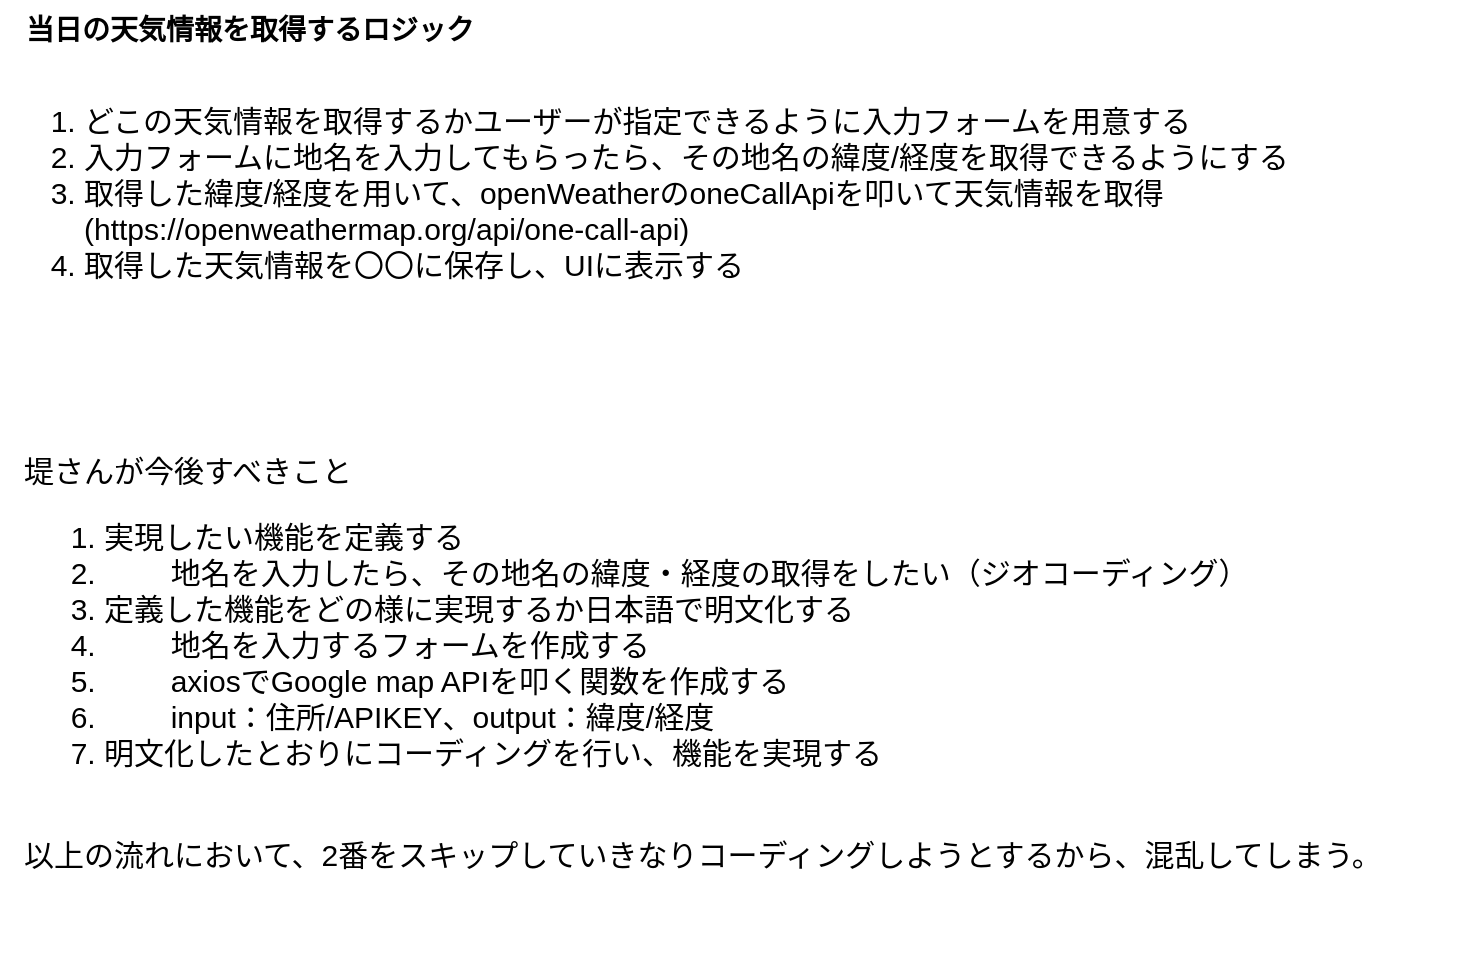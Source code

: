 <mxfile>
    <diagram id="wF6o1C5bELJG3DaBT3Nh" name="ページ1">
        <mxGraphModel dx="1138" dy="503" grid="1" gridSize="10" guides="1" tooltips="1" connect="1" arrows="1" fold="1" page="1" pageScale="1" pageWidth="827" pageHeight="1169" math="0" shadow="0">
            <root>
                <mxCell id="0"/>
                <mxCell id="1" parent="0"/>
                <mxCell id="2" value="当日の天気情報を取得するロジック" style="text;html=1;align=center;verticalAlign=middle;whiteSpace=wrap;rounded=0;fontStyle=1;fontSize=14;" parent="1" vertex="1">
                    <mxGeometry x="40" y="40" width="250" height="30" as="geometry"/>
                </mxCell>
                <mxCell id="-WD0JzUzoWJYTP-oxWR6-2" value="&lt;ol style=&quot;font-size: 15px;&quot;&gt;&lt;li style=&quot;font-size: 15px;&quot;&gt;どこの天気情報を取得するかユーザーが指定できるように入力フォームを用意する&lt;/li&gt;&lt;li style=&quot;font-size: 15px;&quot;&gt;入力フォームに地名を入力してもらったら、その地名の緯度/経度を取得できるようにする&lt;/li&gt;&lt;li style=&quot;font-size: 15px;&quot;&gt;取得した緯度/経度を用いて、openWeatherのoneCallApiを叩いて天気情報を取得(https://openweathermap.org/api/one-call-api)&lt;/li&gt;&lt;li style=&quot;font-size: 15px;&quot;&gt;取得した天気情報を〇〇に保存し、UIに表示する&lt;/li&gt;&lt;/ol&gt;" style="text;html=1;strokeColor=none;fillColor=none;align=left;verticalAlign=top;whiteSpace=wrap;rounded=0;fontSize=15;" parent="1" vertex="1">
                    <mxGeometry x="40" y="70" width="670" height="150" as="geometry"/>
                </mxCell>
                <mxCell id="-WD0JzUzoWJYTP-oxWR6-3" value="堤さんが今後すべきこと&lt;br style=&quot;font-size: 15px&quot;&gt;&lt;ol style=&quot;font-size: 15px&quot;&gt;&lt;li style=&quot;font-size: 15px&quot;&gt;実現したい機能を定義する&lt;/li&gt;&lt;li style=&quot;font-size: 15px&quot;&gt;&lt;span style=&quot;white-space: pre&quot;&gt;&#9;&lt;/span&gt;地名を入力したら、その地名の緯度・経度の取得をしたい（ジオコーディング）&lt;/li&gt;&lt;li style=&quot;font-size: 15px&quot;&gt;定義した機能をどの様に実現するか日本語で明文化する&lt;/li&gt;&lt;li style=&quot;font-size: 15px&quot;&gt;&lt;span style=&quot;white-space: pre&quot;&gt;&#9;&lt;/span&gt;地名を入力するフォームを作成する&lt;/li&gt;&lt;li style=&quot;font-size: 15px&quot;&gt;&lt;span style=&quot;white-space: pre&quot;&gt;&#9;&lt;/span&gt;axiosでGoogle map APIを叩く関数を作成する&lt;/li&gt;&lt;li style=&quot;font-size: 15px&quot;&gt;&lt;span style=&quot;white-space: pre&quot;&gt;&#9;&lt;/span&gt;input：住所/APIKEY、output：緯度/経度&lt;/li&gt;&lt;li style=&quot;font-size: 15px&quot;&gt;明文化したとおりにコーディングを行い、機能を実現する&lt;br&gt;　&lt;/li&gt;&lt;/ol&gt;&lt;div style=&quot;font-size: 15px&quot;&gt;以上の流れにおいて、2番をスキップしていきなりコーディングしようとするから、混乱してしまう。&lt;/div&gt;" style="text;html=1;strokeColor=none;fillColor=none;align=left;verticalAlign=top;whiteSpace=wrap;rounded=0;fontSize=15;" parent="1" vertex="1">
                    <mxGeometry x="50" y="260" width="720" height="260" as="geometry"/>
                </mxCell>
            </root>
        </mxGraphModel>
    </diagram>
</mxfile>